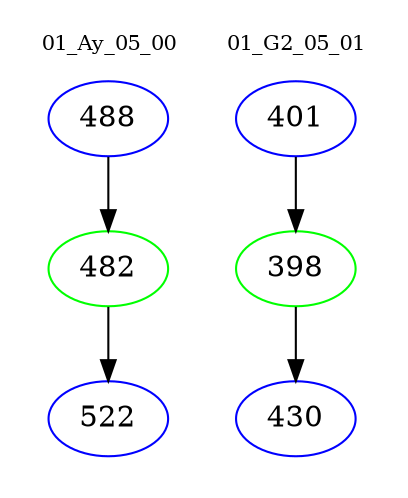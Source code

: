 digraph{
subgraph cluster_0 {
color = white
label = "01_Ay_05_00";
fontsize=10;
T0_488 [label="488", color="blue"]
T0_488 -> T0_482 [color="black"]
T0_482 [label="482", color="green"]
T0_482 -> T0_522 [color="black"]
T0_522 [label="522", color="blue"]
}
subgraph cluster_1 {
color = white
label = "01_G2_05_01";
fontsize=10;
T1_401 [label="401", color="blue"]
T1_401 -> T1_398 [color="black"]
T1_398 [label="398", color="green"]
T1_398 -> T1_430 [color="black"]
T1_430 [label="430", color="blue"]
}
}
